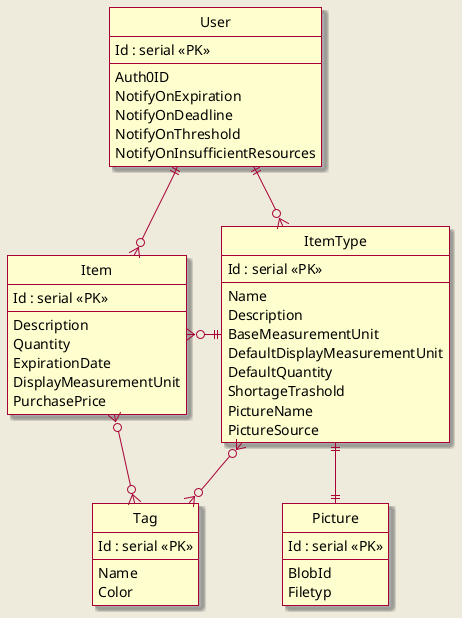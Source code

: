 @startuml
skin rose
skinparam backgroundColor #EEEBDC
hide circle
/' skinparam linetype ortho '/
/' left to right direction '/

entity User {
  Id : serial <<PK>>
  --
  Auth0ID
  NotifyOnExpiration
  NotifyOnDeadline
  NotifyOnThreshold
  NotifyOnInsufficientResources
}

entity ItemType {
  Id : serial <<PK>>
  --
  Name
  Description
  BaseMeasurementUnit
  DefaultDisplayMeasurementUnit
  DefaultQuantity
  ShortageTrashold
  PictureName
  PictureSource
}

entity Item {
  Id : serial <<PK>>
  --
  Description
  Quantity
  ExpirationDate
  DisplayMeasurementUnit
  PurchasePrice
}

entity Picture {
  Id : serial <<PK>>
  --
  BlobId
  Filetyp
}

entity Tag {
  Id : serial <<PK>>
  --
  Name
  Color
}

User ||-d-o{ ItemType
User ||-d-o{ Item

ItemType }o-d-o{ Tag
Item }o-d-o{ Tag

Item }o-r-|| ItemType

ItemType ||--|| Picture

@enduml
